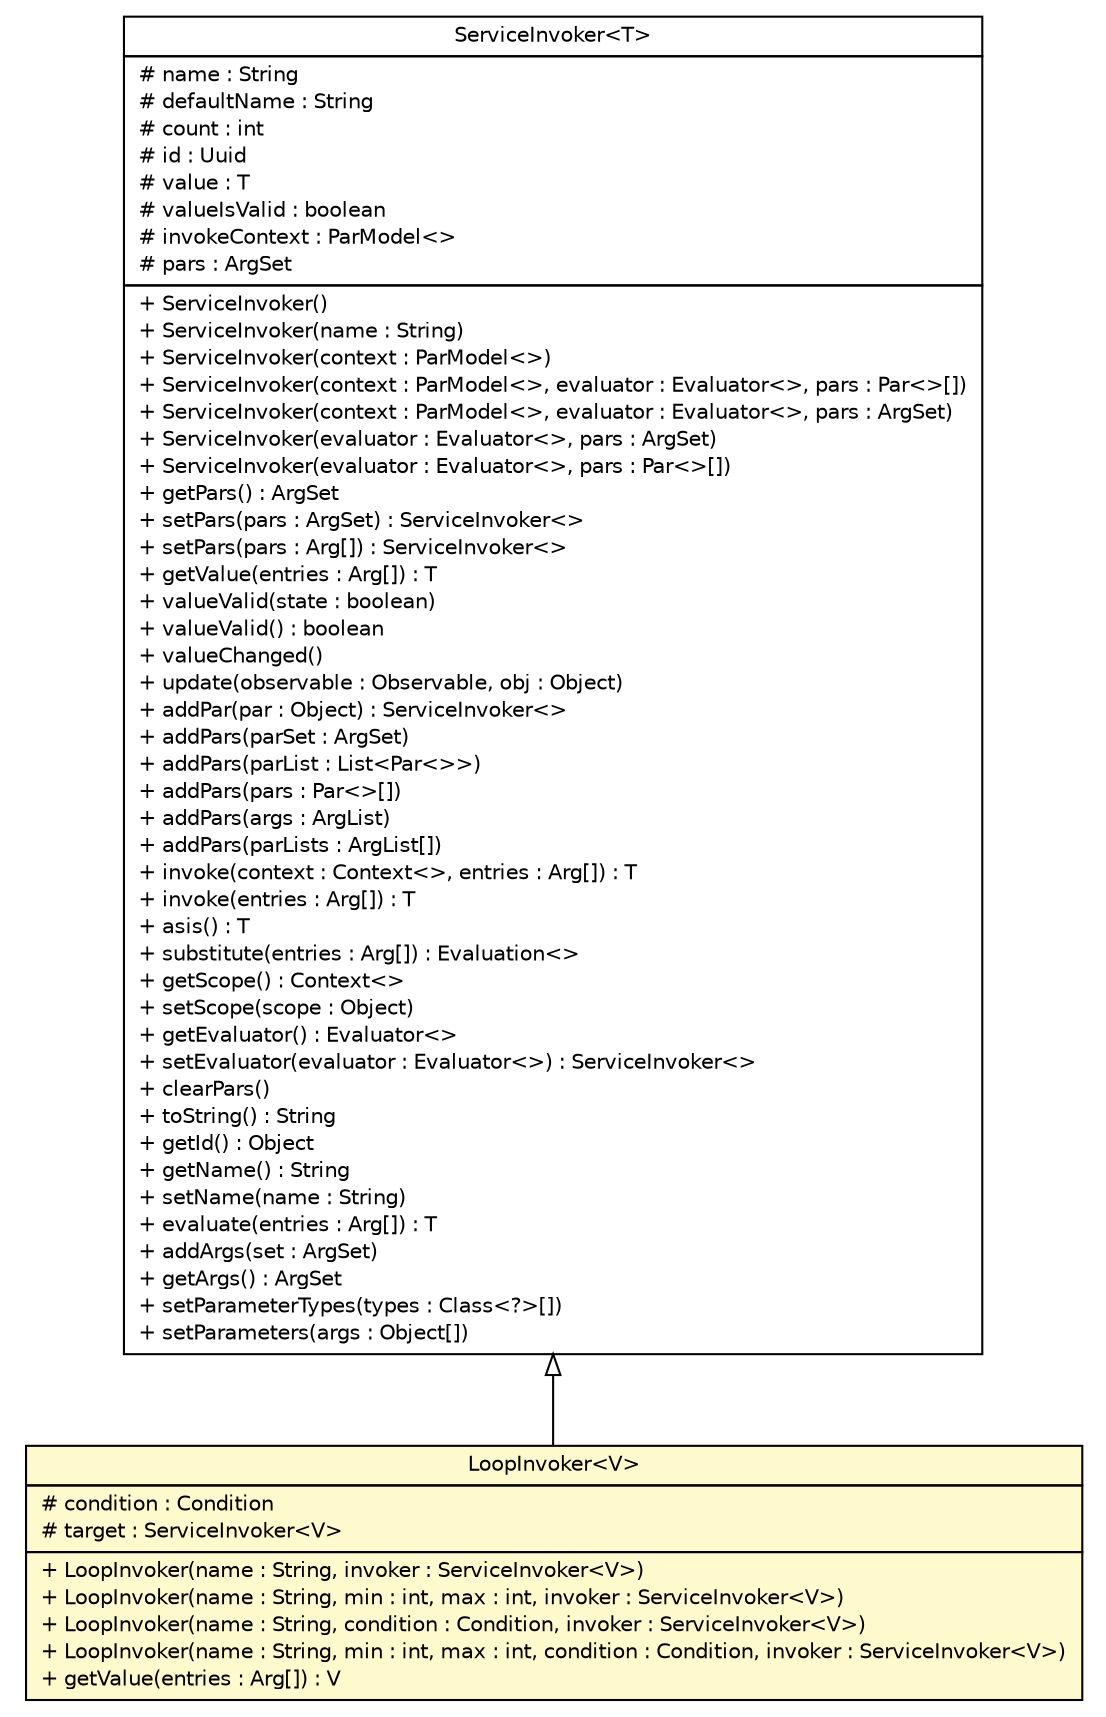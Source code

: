 #!/usr/local/bin/dot
#
# Class diagram 
# Generated by UMLGraph version R5_6 (http://www.umlgraph.org/)
#

digraph G {
	edge [fontname="Helvetica",fontsize=10,labelfontname="Helvetica",labelfontsize=10];
	node [fontname="Helvetica",fontsize=10,shape=plaintext];
	nodesep=0.25;
	ranksep=0.5;
	// sorcer.core.invoker.LoopInvoker<V>
	c343069 [label=<<table title="sorcer.core.invoker.LoopInvoker" border="0" cellborder="1" cellspacing="0" cellpadding="2" port="p" bgcolor="lemonChiffon" href="./LoopInvoker.html">
		<tr><td><table border="0" cellspacing="0" cellpadding="1">
<tr><td align="center" balign="center"> LoopInvoker&lt;V&gt; </td></tr>
		</table></td></tr>
		<tr><td><table border="0" cellspacing="0" cellpadding="1">
<tr><td align="left" balign="left"> # condition : Condition </td></tr>
<tr><td align="left" balign="left"> # target : ServiceInvoker&lt;V&gt; </td></tr>
		</table></td></tr>
		<tr><td><table border="0" cellspacing="0" cellpadding="1">
<tr><td align="left" balign="left"> + LoopInvoker(name : String, invoker : ServiceInvoker&lt;V&gt;) </td></tr>
<tr><td align="left" balign="left"> + LoopInvoker(name : String, min : int, max : int, invoker : ServiceInvoker&lt;V&gt;) </td></tr>
<tr><td align="left" balign="left"> + LoopInvoker(name : String, condition : Condition, invoker : ServiceInvoker&lt;V&gt;) </td></tr>
<tr><td align="left" balign="left"> + LoopInvoker(name : String, min : int, max : int, condition : Condition, invoker : ServiceInvoker&lt;V&gt;) </td></tr>
<tr><td align="left" balign="left"> + getValue(entries : Arg[]) : V </td></tr>
		</table></td></tr>
		</table>>, URL="./LoopInvoker.html", fontname="Helvetica", fontcolor="black", fontsize=10.0];
	// sorcer.core.invoker.ServiceInvoker<T>
	c343078 [label=<<table title="sorcer.core.invoker.ServiceInvoker" border="0" cellborder="1" cellspacing="0" cellpadding="2" port="p" href="./ServiceInvoker.html">
		<tr><td><table border="0" cellspacing="0" cellpadding="1">
<tr><td align="center" balign="center"> ServiceInvoker&lt;T&gt; </td></tr>
		</table></td></tr>
		<tr><td><table border="0" cellspacing="0" cellpadding="1">
<tr><td align="left" balign="left"> # name : String </td></tr>
<tr><td align="left" balign="left"> # defaultName : String </td></tr>
<tr><td align="left" balign="left"> # count : int </td></tr>
<tr><td align="left" balign="left"> # id : Uuid </td></tr>
<tr><td align="left" balign="left"> # value : T </td></tr>
<tr><td align="left" balign="left"> # valueIsValid : boolean </td></tr>
<tr><td align="left" balign="left"> # invokeContext : ParModel&lt;&gt; </td></tr>
<tr><td align="left" balign="left"> # pars : ArgSet </td></tr>
		</table></td></tr>
		<tr><td><table border="0" cellspacing="0" cellpadding="1">
<tr><td align="left" balign="left"> + ServiceInvoker() </td></tr>
<tr><td align="left" balign="left"> + ServiceInvoker(name : String) </td></tr>
<tr><td align="left" balign="left"> + ServiceInvoker(context : ParModel&lt;&gt;) </td></tr>
<tr><td align="left" balign="left"> + ServiceInvoker(context : ParModel&lt;&gt;, evaluator : Evaluator&lt;&gt;, pars : Par&lt;&gt;[]) </td></tr>
<tr><td align="left" balign="left"> + ServiceInvoker(context : ParModel&lt;&gt;, evaluator : Evaluator&lt;&gt;, pars : ArgSet) </td></tr>
<tr><td align="left" balign="left"> + ServiceInvoker(evaluator : Evaluator&lt;&gt;, pars : ArgSet) </td></tr>
<tr><td align="left" balign="left"> + ServiceInvoker(evaluator : Evaluator&lt;&gt;, pars : Par&lt;&gt;[]) </td></tr>
<tr><td align="left" balign="left"> + getPars() : ArgSet </td></tr>
<tr><td align="left" balign="left"> + setPars(pars : ArgSet) : ServiceInvoker&lt;&gt; </td></tr>
<tr><td align="left" balign="left"> + setPars(pars : Arg[]) : ServiceInvoker&lt;&gt; </td></tr>
<tr><td align="left" balign="left"> + getValue(entries : Arg[]) : T </td></tr>
<tr><td align="left" balign="left"> + valueValid(state : boolean) </td></tr>
<tr><td align="left" balign="left"> + valueValid() : boolean </td></tr>
<tr><td align="left" balign="left"> + valueChanged() </td></tr>
<tr><td align="left" balign="left"> + update(observable : Observable, obj : Object) </td></tr>
<tr><td align="left" balign="left"> + addPar(par : Object) : ServiceInvoker&lt;&gt; </td></tr>
<tr><td align="left" balign="left"> + addPars(parSet : ArgSet) </td></tr>
<tr><td align="left" balign="left"> + addPars(parList : List&lt;Par&lt;&gt;&gt;) </td></tr>
<tr><td align="left" balign="left"> + addPars(pars : Par&lt;&gt;[]) </td></tr>
<tr><td align="left" balign="left"> + addPars(args : ArgList) </td></tr>
<tr><td align="left" balign="left"> + addPars(parLists : ArgList[]) </td></tr>
<tr><td align="left" balign="left"> + invoke(context : Context&lt;&gt;, entries : Arg[]) : T </td></tr>
<tr><td align="left" balign="left"> + invoke(entries : Arg[]) : T </td></tr>
<tr><td align="left" balign="left"> + asis() : T </td></tr>
<tr><td align="left" balign="left"> + substitute(entries : Arg[]) : Evaluation&lt;&gt; </td></tr>
<tr><td align="left" balign="left"> + getScope() : Context&lt;&gt; </td></tr>
<tr><td align="left" balign="left"> + setScope(scope : Object) </td></tr>
<tr><td align="left" balign="left"> + getEvaluator() : Evaluator&lt;&gt; </td></tr>
<tr><td align="left" balign="left"> + setEvaluator(evaluator : Evaluator&lt;&gt;) : ServiceInvoker&lt;&gt; </td></tr>
<tr><td align="left" balign="left"> + clearPars() </td></tr>
<tr><td align="left" balign="left"> + toString() : String </td></tr>
<tr><td align="left" balign="left"> + getId() : Object </td></tr>
<tr><td align="left" balign="left"> + getName() : String </td></tr>
<tr><td align="left" balign="left"> + setName(name : String) </td></tr>
<tr><td align="left" balign="left"> + evaluate(entries : Arg[]) : T </td></tr>
<tr><td align="left" balign="left"> + addArgs(set : ArgSet) </td></tr>
<tr><td align="left" balign="left"> + getArgs() : ArgSet </td></tr>
<tr><td align="left" balign="left"> + setParameterTypes(types : Class&lt;?&gt;[]) </td></tr>
<tr><td align="left" balign="left"> + setParameters(args : Object[]) </td></tr>
		</table></td></tr>
		</table>>, URL="./ServiceInvoker.html", fontname="Helvetica", fontcolor="black", fontsize=10.0];
	//sorcer.core.invoker.LoopInvoker<V> extends sorcer.core.invoker.ServiceInvoker<V>
	c343078:p -> c343069:p [dir=back,arrowtail=empty];
}

